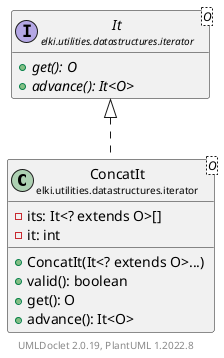 @startuml
    remove .*\.(Instance|Par|Parameterizer|Factory)$
    set namespaceSeparator none
    hide empty fields
    hide empty methods

    class "<size:14>ConcatIt\n<size:10>elki.utilities.datastructures.iterator" as elki.utilities.datastructures.iterator.ConcatIt<O> [[ConcatIt.html]] {
        -its: It<? extends O>[]
        -it: int
        +ConcatIt(It<? extends O>...)
        +valid(): boolean
        +get(): O
        +advance(): It<O>
    }

    interface "<size:14>It\n<size:10>elki.utilities.datastructures.iterator" as elki.utilities.datastructures.iterator.It<O> [[It.html]] {
        {abstract} +get(): O
        {abstract} +advance(): It<O>
    }

    elki.utilities.datastructures.iterator.It <|.. elki.utilities.datastructures.iterator.ConcatIt

    center footer UMLDoclet 2.0.19, PlantUML 1.2022.8
@enduml
